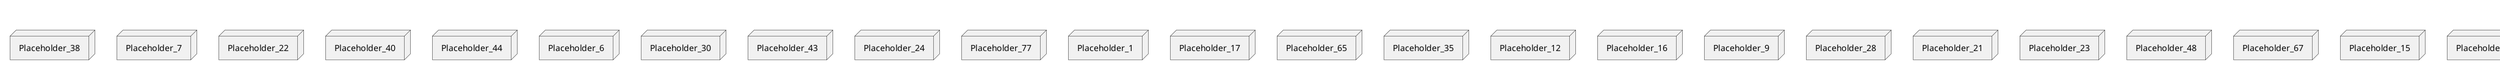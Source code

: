 @startuml
skinparam fixCircleLabelOverlapping true
node Placeholder_10 {
[aName] [[apssouza22-java-microservice.system#_j10fiL8UEe6edf82NUiSCg]]
}
node Placeholder_38 {
[aName] [[apssouza22-java-microservice.system#_j10fiL8UEe6edf82NUiSCg]]
}
node Placeholder_7 {
[aName] [[apssouza22-java-microservice.system#_j10fiL8UEe6edf82NUiSCg]]
}
node Placeholder_22 {
[aName] [[apssouza22-java-microservice.system#_j10fiL8UEe6edf82NUiSCg]]
}
node Placeholder_40 {
[aName] [[apssouza22-java-microservice.system#_j10fiL8UEe6edf82NUiSCg]]
}
node Placeholder_44 {
[aName] [[apssouza22-java-microservice.system#_j10fiL8UEe6edf82NUiSCg]]
}
node Placeholder_6 {
[aName] [[apssouza22-java-microservice.system#_j10fiL8UEe6edf82NUiSCg]]
}
node Placeholder_30 {
[aName] [[apssouza22-java-microservice.system#_j10fiL8UEe6edf82NUiSCg]]
}
node Placeholder_43 {
[aName] [[apssouza22-java-microservice.system#_j10fiL8UEe6edf82NUiSCg]]
}
node Placeholder_24 {
[aName] [[apssouza22-java-microservice.system#_j10fiL8UEe6edf82NUiSCg]]
}
node Placeholder_77 {
[aName] [[apssouza22-java-microservice.system#_j10fiL8UEe6edf82NUiSCg]]
}
node Placeholder_1 {
[aName] [[apssouza22-java-microservice.system#_j10fiL8UEe6edf82NUiSCg]]
}
node Placeholder_17 {
[aName] [[apssouza22-java-microservice.system#_j10fiL8UEe6edf82NUiSCg]]
}
node Placeholder_65 {
[aName] [[apssouza22-java-microservice.system#_j10fiL8UEe6edf82NUiSCg]]
}
node Placeholder_35 {
[aName] [[apssouza22-java-microservice.system#_j10fiL8UEe6edf82NUiSCg]]
}
node Placeholder_12 {
[aName] [[apssouza22-java-microservice.system#_j10fiL8UEe6edf82NUiSCg]]
}
node Placeholder_16 {
[aName] [[apssouza22-java-microservice.system#_j10fiL8UEe6edf82NUiSCg]]
}
node Placeholder_9 {
[aName] [[apssouza22-java-microservice.system#_j10fiL8UEe6edf82NUiSCg]]
}
node Placeholder_28 {
[aName] [[apssouza22-java-microservice.system#_j10fiL8UEe6edf82NUiSCg]]
}
node Placeholder_21 {
[aName] [[apssouza22-java-microservice.system#_j10fiL8UEe6edf82NUiSCg]]
}
node Placeholder_23 {
[aName] [[apssouza22-java-microservice.system#_j10fiL8UEe6edf82NUiSCg]]
}
node Placeholder_48 {
[aName] [[apssouza22-java-microservice.system#_j10fiL8UEe6edf82NUiSCg]]
}
node Placeholder_67 {
[aName] [[apssouza22-java-microservice.system#_j10fiL8UEe6edf82NUiSCg]]
}
node Placeholder_15 {
[aName] [[apssouza22-java-microservice.system#_j10fiL8UEe6edf82NUiSCg]]
}
node Placeholder_49 {
[aName] [[apssouza22-java-microservice.system#_j10fiL8UEe6edf82NUiSCg]]
}
node Placeholder_8 {
[aName] [[apssouza22-java-microservice.system#_j10fiL8UEe6edf82NUiSCg]]
}
node Placeholder_39 {
[aName] [[apssouza22-java-microservice.system#_j10fiL8UEe6edf82NUiSCg]]
}
node Placeholder_50 {
[aName] [[apssouza22-java-microservice.system#_j10fiL8UEe6edf82NUiSCg]]
}
node Placeholder_46 {
[aName] [[apssouza22-java-microservice.system#_j10fiL8UEe6edf82NUiSCg]]
}
node Placeholder_29 {
[aName] [[apssouza22-java-microservice.system#_j10fiL8UEe6edf82NUiSCg]]
}
node Placeholder_11 {
[aName] [[apssouza22-java-microservice.system#_j10fiL8UEe6edf82NUiSCg]]
}
node Placeholder_74 {
[aName] [[apssouza22-java-microservice.system#_j10fiL8UEe6edf82NUiSCg]]
}
node Placeholder_4 {
[aName] [[apssouza22-java-microservice.system#_j10fiL8UEe6edf82NUiSCg]]
}
node Placeholder_14 {
[aName] [[apssouza22-java-microservice.system#_j10fiL8UEe6edf82NUiSCg]]
}
node Placeholder_42 {
[aName] [[apssouza22-java-microservice.system#_j10fiL8UEe6edf82NUiSCg]]
}
node Placeholder_33 {
[aName] [[apssouza22-java-microservice.system#_j10fiL8UEe6edf82NUiSCg]]
}
node Placeholder_2 {
[aName] [[apssouza22-java-microservice.system#_j10fiL8UEe6edf82NUiSCg]]
}
node Placeholder_37 {
[aName] [[apssouza22-java-microservice.system#_j10fiL8UEe6edf82NUiSCg]]
}
node Placeholder_0 {
[aName] [[apssouza22-java-microservice.system#_j10fiL8UEe6edf82NUiSCg]]
}
node Placeholder_34 {
[aName] [[apssouza22-java-microservice.system#_j10fiL8UEe6edf82NUiSCg]]
}
node Placeholder_45 {
[aName] [[apssouza22-java-microservice.system#_j10fiL8UEe6edf82NUiSCg]]
}
[aName] -(0- [aName] : com_apssouza_eventsourcing_commands_EmailCommandHandler_Provider
[aName] -(0- [aName] : com_apssouza_eventsourcing_eventstore_EventSerializer_Provider
[aName] -(0- [aName] : com_apssouza_eventsourcing_eventstore_EventStoreRepository_Provider
[aName] -(0- [aName] : com_apssouza_eventsourcing_services_ApplicationEventPublisher_Provider
[aName] -(0- [aName] : com_apssouza_infra_ApplicationEventPublisher_Provider
[aName] -(0- [aName] : com_apssouza_infra_EventPublisher_Provider
[aName] -(0- [aName] : com_apssouza_infra_Source_Provider
[aName] -(0- [aName] : com_apssouza_mailservice_repository_EmailRepository_Provider
[aName] -(0- [aName] : com_apssouza_monitors_TodoServiceMethodInvokedStore_Provider
[aName] -(0- [aName] : com_apssouza_monitors_TodoStoreEventChanges_Provider
[aName] -(0- [aName] : com_apssouza_repositories_AccountRepository_Provider
[aName] -(0- [aName] : com_apssouza_repositories_AccountRepository_Provider
[aName] -(0- [aName] : com_apssouza_repositories_TodoRepository_Provider
[aName] -(0- [aName] : com_apssouza_repositories_TodoRepository_Provider
[aName] -(0- [aName] : com_apssouza_services_AccountService_Provider
[aName] -(0- [aName] : com_apssouza_services_AccountService_Provider
[aName] -(0- [aName] : com_apssouza_services_TodoService_Provider
[aName] -(0- [aName] : com_apssouza_services_TodoService_Provider
[aName] -(0- [aName] : com_apssouza_services_TodoService_Provider
[aName] -(0- [aName] : com_apssouza_services_TodoService_Provider
[aName] -(0- [aName] : com_apssouza_services_UserService_Provider
[aName] -(0- [aName] : com_apssouza_services_UserService_Provider
[aName] -(0- [aName] : user_accounts_PUT_Provider
[aName] -(0- [aName] : user_accounts_PUT_Provider
[aName] -(0- [aName] : user_users_Provider

@enduml
